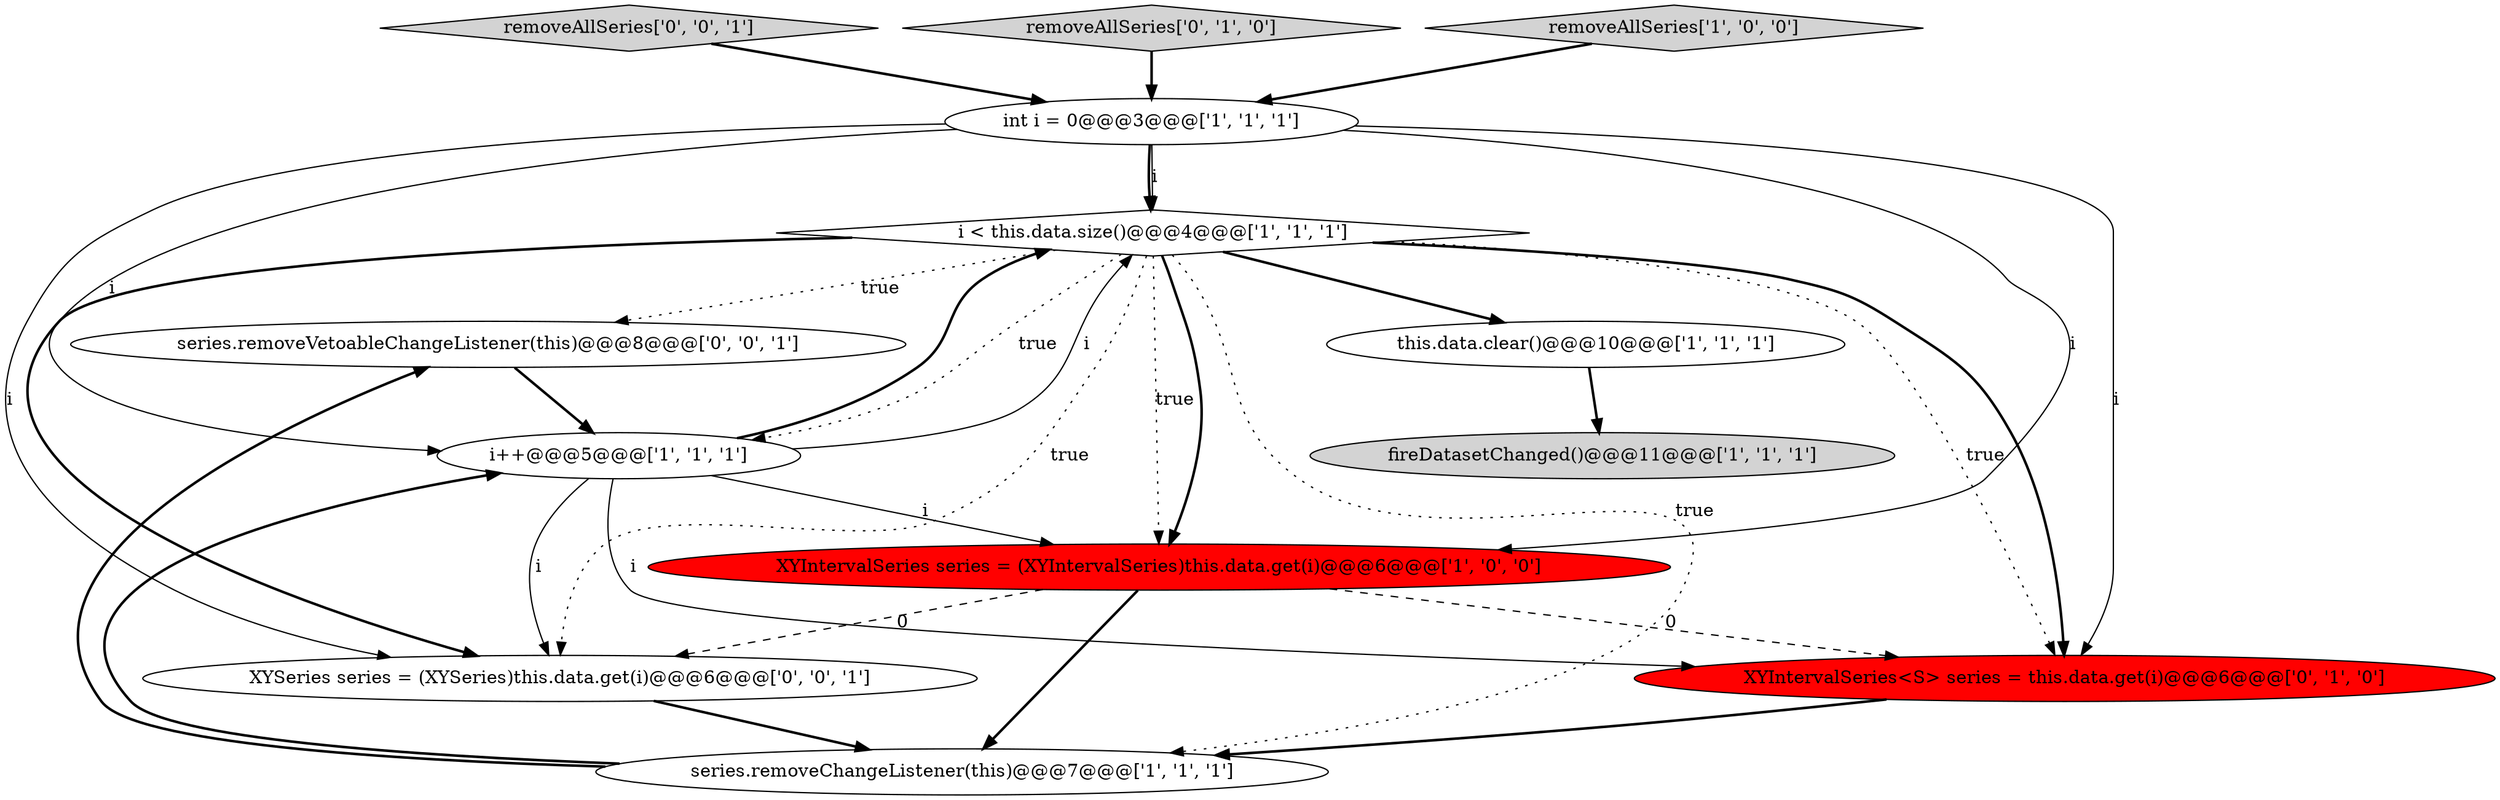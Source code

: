 digraph {
1 [style = filled, label = "fireDatasetChanged()@@@11@@@['1', '1', '1']", fillcolor = lightgray, shape = ellipse image = "AAA0AAABBB1BBB"];
3 [style = filled, label = "i < this.data.size()@@@4@@@['1', '1', '1']", fillcolor = white, shape = diamond image = "AAA0AAABBB1BBB"];
0 [style = filled, label = "this.data.clear()@@@10@@@['1', '1', '1']", fillcolor = white, shape = ellipse image = "AAA0AAABBB1BBB"];
11 [style = filled, label = "series.removeVetoableChangeListener(this)@@@8@@@['0', '0', '1']", fillcolor = white, shape = ellipse image = "AAA0AAABBB3BBB"];
12 [style = filled, label = "removeAllSeries['0', '0', '1']", fillcolor = lightgray, shape = diamond image = "AAA0AAABBB3BBB"];
2 [style = filled, label = "series.removeChangeListener(this)@@@7@@@['1', '1', '1']", fillcolor = white, shape = ellipse image = "AAA0AAABBB1BBB"];
7 [style = filled, label = "XYIntervalSeries series = (XYIntervalSeries)this.data.get(i)@@@6@@@['1', '0', '0']", fillcolor = red, shape = ellipse image = "AAA1AAABBB1BBB"];
8 [style = filled, label = "removeAllSeries['0', '1', '0']", fillcolor = lightgray, shape = diamond image = "AAA0AAABBB2BBB"];
10 [style = filled, label = "XYSeries series = (XYSeries)this.data.get(i)@@@6@@@['0', '0', '1']", fillcolor = white, shape = ellipse image = "AAA0AAABBB3BBB"];
4 [style = filled, label = "removeAllSeries['1', '0', '0']", fillcolor = lightgray, shape = diamond image = "AAA0AAABBB1BBB"];
6 [style = filled, label = "int i = 0@@@3@@@['1', '1', '1']", fillcolor = white, shape = ellipse image = "AAA0AAABBB1BBB"];
5 [style = filled, label = "i++@@@5@@@['1', '1', '1']", fillcolor = white, shape = ellipse image = "AAA0AAABBB1BBB"];
9 [style = filled, label = "XYIntervalSeries<S> series = this.data.get(i)@@@6@@@['0', '1', '0']", fillcolor = red, shape = ellipse image = "AAA1AAABBB2BBB"];
5->3 [style = bold, label=""];
3->11 [style = dotted, label="true"];
6->3 [style = bold, label=""];
6->9 [style = solid, label="i"];
3->7 [style = dotted, label="true"];
5->3 [style = solid, label="i"];
4->6 [style = bold, label=""];
9->2 [style = bold, label=""];
6->5 [style = solid, label="i"];
3->10 [style = dotted, label="true"];
5->7 [style = solid, label="i"];
8->6 [style = bold, label=""];
3->9 [style = dotted, label="true"];
6->7 [style = solid, label="i"];
12->6 [style = bold, label=""];
3->0 [style = bold, label=""];
3->9 [style = bold, label=""];
3->10 [style = bold, label=""];
11->5 [style = bold, label=""];
3->5 [style = dotted, label="true"];
3->7 [style = bold, label=""];
7->9 [style = dashed, label="0"];
7->2 [style = bold, label=""];
0->1 [style = bold, label=""];
6->10 [style = solid, label="i"];
7->10 [style = dashed, label="0"];
10->2 [style = bold, label=""];
5->10 [style = solid, label="i"];
6->3 [style = solid, label="i"];
2->11 [style = bold, label=""];
3->2 [style = dotted, label="true"];
2->5 [style = bold, label=""];
5->9 [style = solid, label="i"];
}
